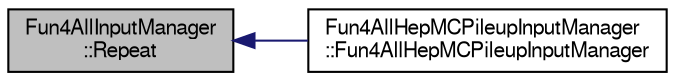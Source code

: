 digraph "Fun4AllInputManager::Repeat"
{
  bgcolor="transparent";
  edge [fontname="FreeSans",fontsize="10",labelfontname="FreeSans",labelfontsize="10"];
  node [fontname="FreeSans",fontsize="10",shape=record];
  rankdir="LR";
  Node1 [label="Fun4AllInputManager\l::Repeat",height=0.2,width=0.4,color="black", fillcolor="grey75", style="filled" fontcolor="black"];
  Node1 -> Node2 [dir="back",color="midnightblue",fontsize="10",style="solid",fontname="FreeSans"];
  Node2 [label="Fun4AllHepMCPileupInputManager\l::Fun4AllHepMCPileupInputManager",height=0.2,width=0.4,color="black",URL="$de/d99/classFun4AllHepMCPileupInputManager.html#a94b3b8e44e727ee4cfcad90d5f1933f7"];
}
